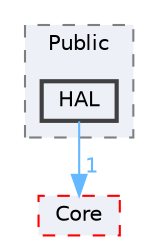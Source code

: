 digraph "HAL"
{
 // INTERACTIVE_SVG=YES
 // LATEX_PDF_SIZE
  bgcolor="transparent";
  edge [fontname=Helvetica,fontsize=10,labelfontname=Helvetica,labelfontsize=10];
  node [fontname=Helvetica,fontsize=10,shape=box,height=0.2,width=0.4];
  compound=true
  subgraph clusterdir_191825209463daf9042f31050b08e3fa {
    graph [ bgcolor="#edf0f7", pencolor="grey50", label="Public", fontname=Helvetica,fontsize=10 style="filled,dashed", URL="dir_191825209463daf9042f31050b08e3fa.html",tooltip=""]
  dir_4dfc50fe22dc17002d56b0fde55b87e8 [label="HAL", fillcolor="#edf0f7", color="grey25", style="filled,bold", URL="dir_4dfc50fe22dc17002d56b0fde55b87e8.html",tooltip=""];
  }
  dir_0e6cddcc9caa1238c7f3774224afaa45 [label="Core", fillcolor="#edf0f7", color="red", style="filled,dashed", URL="dir_0e6cddcc9caa1238c7f3774224afaa45.html",tooltip=""];
  dir_4dfc50fe22dc17002d56b0fde55b87e8->dir_0e6cddcc9caa1238c7f3774224afaa45 [headlabel="1", labeldistance=1.5 headhref="dir_000462_000266.html" href="dir_000462_000266.html" color="steelblue1" fontcolor="steelblue1"];
}
